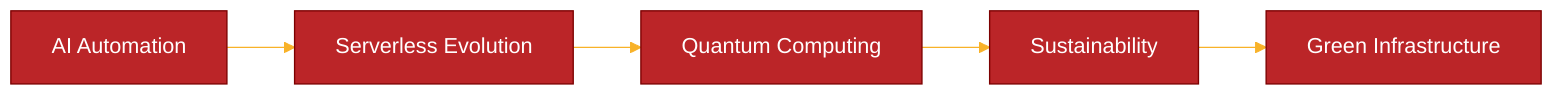 ---
config:
  theme: 'base'
  themeVariables:
    primaryColor: '#BB2528'
    primaryTextColor: '#fff'
    primaryBorderColor: '#7C0000'
    lineColor: '#F8B229'
    secondaryColor: '#006100'
    tertiaryColor: '#fff'
---
graph LR
    A[AI Automation] --> B[Serverless Evolution]
    B --> C[Quantum Computing]
    C --> D[Sustainability]
    D --> E[Green Infrastructure]